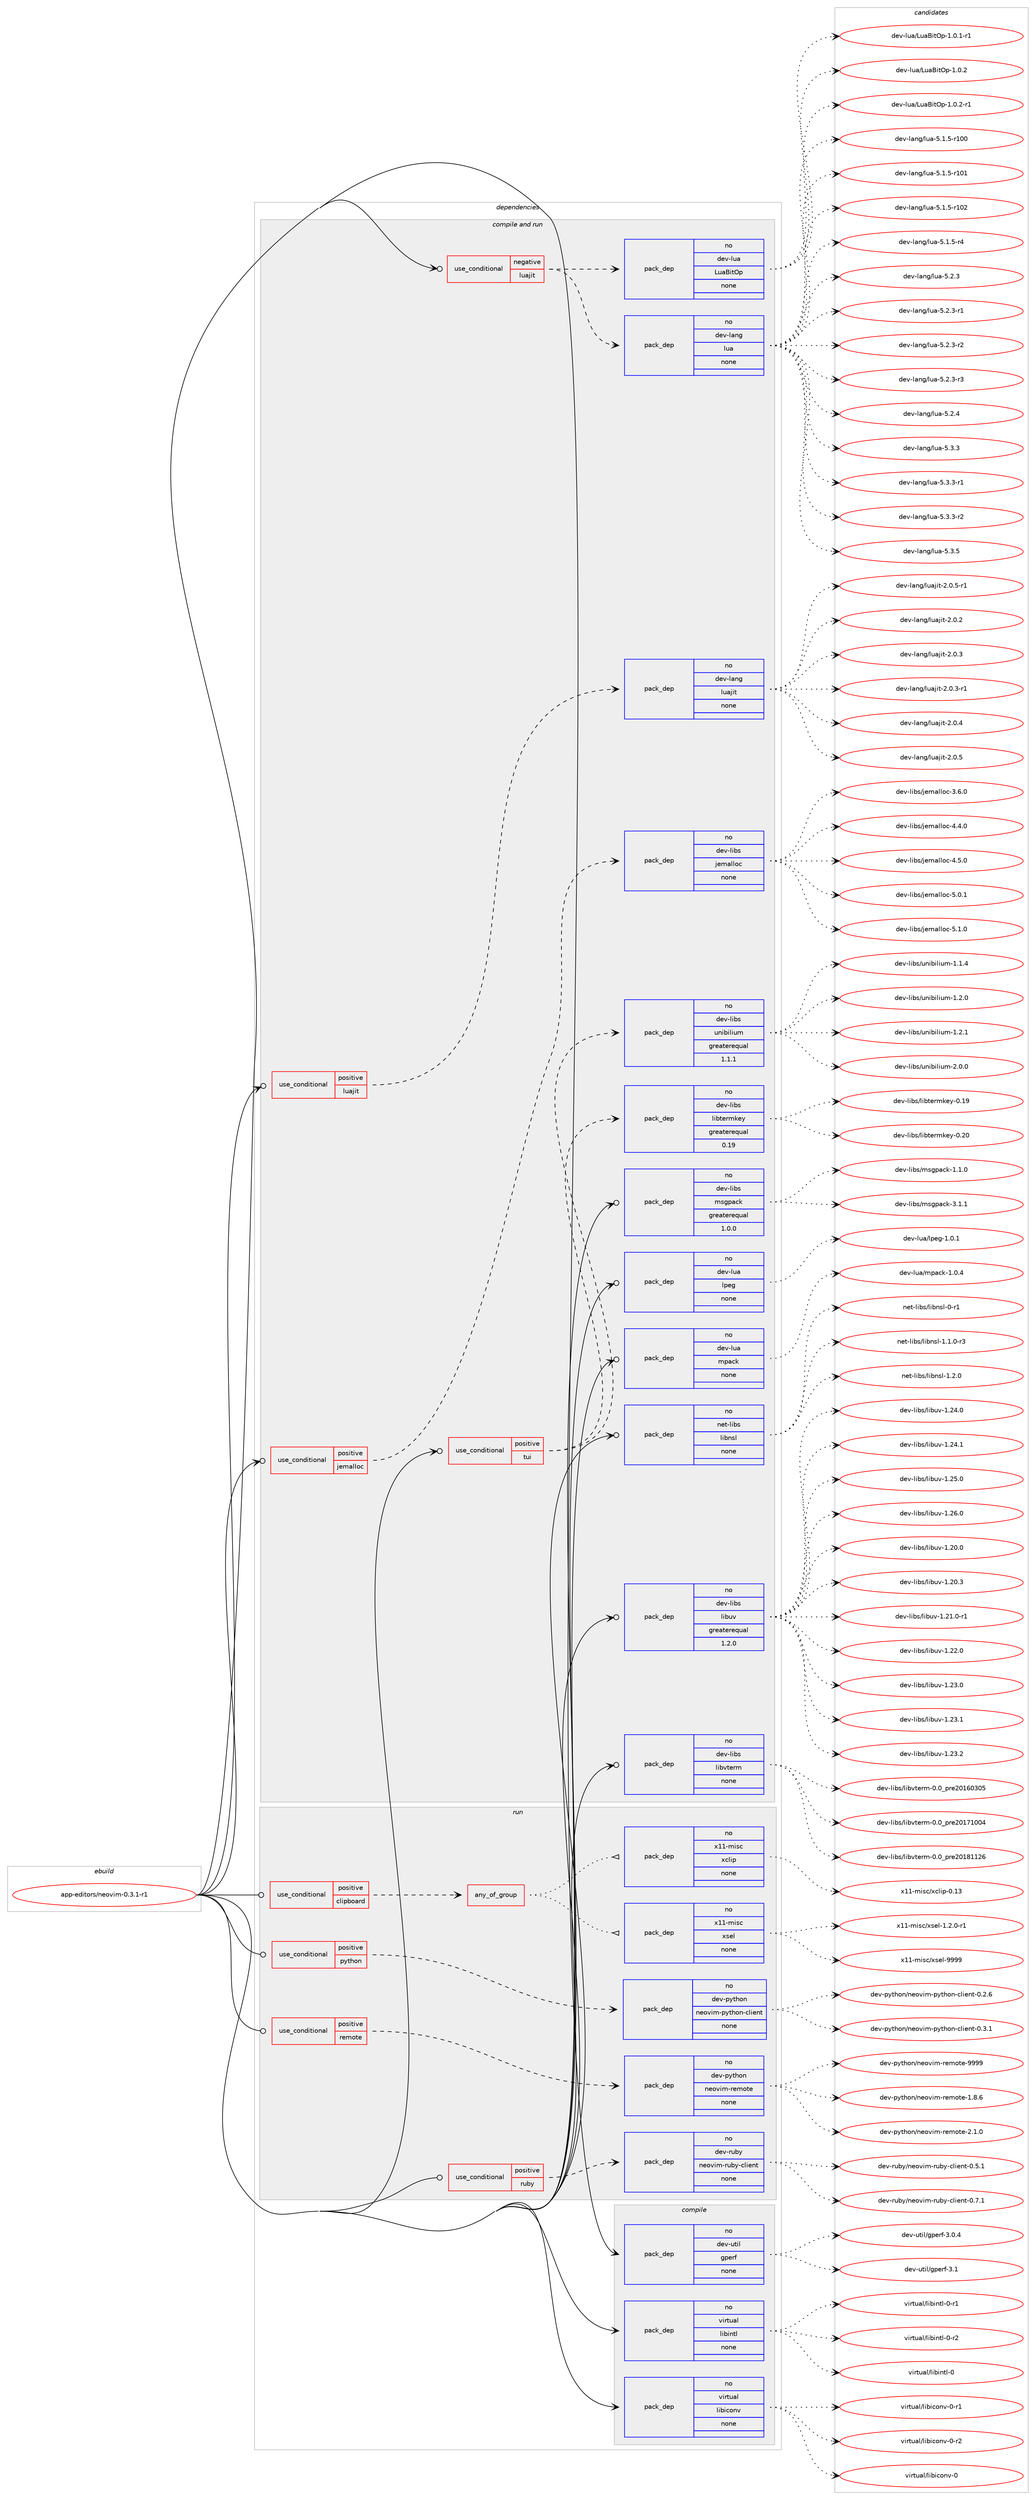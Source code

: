 digraph prolog {

# *************
# Graph options
# *************

newrank=true;
concentrate=true;
compound=true;
graph [rankdir=LR,fontname=Helvetica,fontsize=10,ranksep=1.5];#, ranksep=2.5, nodesep=0.2];
edge  [arrowhead=vee];
node  [fontname=Helvetica,fontsize=10];

# **********
# The ebuild
# **********

subgraph cluster_leftcol {
color=gray;
rank=same;
label=<<i>ebuild</i>>;
id [label="app-editors/neovim-0.3.1-r1", color=red, width=4, href="../app-editors/neovim-0.3.1-r1.svg"];
}

# ****************
# The dependencies
# ****************

subgraph cluster_midcol {
color=gray;
label=<<i>dependencies</i>>;
subgraph cluster_compile {
fillcolor="#eeeeee";
style=filled;
label=<<i>compile</i>>;
subgraph pack912141 {
dependency1281054 [label=<<TABLE BORDER="0" CELLBORDER="1" CELLSPACING="0" CELLPADDING="4" WIDTH="220"><TR><TD ROWSPAN="6" CELLPADDING="30">pack_dep</TD></TR><TR><TD WIDTH="110">no</TD></TR><TR><TD>dev-util</TD></TR><TR><TD>gperf</TD></TR><TR><TD>none</TD></TR><TR><TD></TD></TR></TABLE>>, shape=none, color=blue];
}
id:e -> dependency1281054:w [weight=20,style="solid",arrowhead="vee"];
subgraph pack912142 {
dependency1281055 [label=<<TABLE BORDER="0" CELLBORDER="1" CELLSPACING="0" CELLPADDING="4" WIDTH="220"><TR><TD ROWSPAN="6" CELLPADDING="30">pack_dep</TD></TR><TR><TD WIDTH="110">no</TD></TR><TR><TD>virtual</TD></TR><TR><TD>libiconv</TD></TR><TR><TD>none</TD></TR><TR><TD></TD></TR></TABLE>>, shape=none, color=blue];
}
id:e -> dependency1281055:w [weight=20,style="solid",arrowhead="vee"];
subgraph pack912143 {
dependency1281056 [label=<<TABLE BORDER="0" CELLBORDER="1" CELLSPACING="0" CELLPADDING="4" WIDTH="220"><TR><TD ROWSPAN="6" CELLPADDING="30">pack_dep</TD></TR><TR><TD WIDTH="110">no</TD></TR><TR><TD>virtual</TD></TR><TR><TD>libintl</TD></TR><TR><TD>none</TD></TR><TR><TD></TD></TR></TABLE>>, shape=none, color=blue];
}
id:e -> dependency1281056:w [weight=20,style="solid",arrowhead="vee"];
}
subgraph cluster_compileandrun {
fillcolor="#eeeeee";
style=filled;
label=<<i>compile and run</i>>;
subgraph cond348982 {
dependency1281057 [label=<<TABLE BORDER="0" CELLBORDER="1" CELLSPACING="0" CELLPADDING="4"><TR><TD ROWSPAN="3" CELLPADDING="10">use_conditional</TD></TR><TR><TD>negative</TD></TR><TR><TD>luajit</TD></TR></TABLE>>, shape=none, color=red];
subgraph pack912144 {
dependency1281058 [label=<<TABLE BORDER="0" CELLBORDER="1" CELLSPACING="0" CELLPADDING="4" WIDTH="220"><TR><TD ROWSPAN="6" CELLPADDING="30">pack_dep</TD></TR><TR><TD WIDTH="110">no</TD></TR><TR><TD>dev-lang</TD></TR><TR><TD>lua</TD></TR><TR><TD>none</TD></TR><TR><TD></TD></TR></TABLE>>, shape=none, color=blue];
}
dependency1281057:e -> dependency1281058:w [weight=20,style="dashed",arrowhead="vee"];
subgraph pack912145 {
dependency1281059 [label=<<TABLE BORDER="0" CELLBORDER="1" CELLSPACING="0" CELLPADDING="4" WIDTH="220"><TR><TD ROWSPAN="6" CELLPADDING="30">pack_dep</TD></TR><TR><TD WIDTH="110">no</TD></TR><TR><TD>dev-lua</TD></TR><TR><TD>LuaBitOp</TD></TR><TR><TD>none</TD></TR><TR><TD></TD></TR></TABLE>>, shape=none, color=blue];
}
dependency1281057:e -> dependency1281059:w [weight=20,style="dashed",arrowhead="vee"];
}
id:e -> dependency1281057:w [weight=20,style="solid",arrowhead="odotvee"];
subgraph cond348983 {
dependency1281060 [label=<<TABLE BORDER="0" CELLBORDER="1" CELLSPACING="0" CELLPADDING="4"><TR><TD ROWSPAN="3" CELLPADDING="10">use_conditional</TD></TR><TR><TD>positive</TD></TR><TR><TD>jemalloc</TD></TR></TABLE>>, shape=none, color=red];
subgraph pack912146 {
dependency1281061 [label=<<TABLE BORDER="0" CELLBORDER="1" CELLSPACING="0" CELLPADDING="4" WIDTH="220"><TR><TD ROWSPAN="6" CELLPADDING="30">pack_dep</TD></TR><TR><TD WIDTH="110">no</TD></TR><TR><TD>dev-libs</TD></TR><TR><TD>jemalloc</TD></TR><TR><TD>none</TD></TR><TR><TD></TD></TR></TABLE>>, shape=none, color=blue];
}
dependency1281060:e -> dependency1281061:w [weight=20,style="dashed",arrowhead="vee"];
}
id:e -> dependency1281060:w [weight=20,style="solid",arrowhead="odotvee"];
subgraph cond348984 {
dependency1281062 [label=<<TABLE BORDER="0" CELLBORDER="1" CELLSPACING="0" CELLPADDING="4"><TR><TD ROWSPAN="3" CELLPADDING="10">use_conditional</TD></TR><TR><TD>positive</TD></TR><TR><TD>luajit</TD></TR></TABLE>>, shape=none, color=red];
subgraph pack912147 {
dependency1281063 [label=<<TABLE BORDER="0" CELLBORDER="1" CELLSPACING="0" CELLPADDING="4" WIDTH="220"><TR><TD ROWSPAN="6" CELLPADDING="30">pack_dep</TD></TR><TR><TD WIDTH="110">no</TD></TR><TR><TD>dev-lang</TD></TR><TR><TD>luajit</TD></TR><TR><TD>none</TD></TR><TR><TD></TD></TR></TABLE>>, shape=none, color=blue];
}
dependency1281062:e -> dependency1281063:w [weight=20,style="dashed",arrowhead="vee"];
}
id:e -> dependency1281062:w [weight=20,style="solid",arrowhead="odotvee"];
subgraph cond348985 {
dependency1281064 [label=<<TABLE BORDER="0" CELLBORDER="1" CELLSPACING="0" CELLPADDING="4"><TR><TD ROWSPAN="3" CELLPADDING="10">use_conditional</TD></TR><TR><TD>positive</TD></TR><TR><TD>tui</TD></TR></TABLE>>, shape=none, color=red];
subgraph pack912148 {
dependency1281065 [label=<<TABLE BORDER="0" CELLBORDER="1" CELLSPACING="0" CELLPADDING="4" WIDTH="220"><TR><TD ROWSPAN="6" CELLPADDING="30">pack_dep</TD></TR><TR><TD WIDTH="110">no</TD></TR><TR><TD>dev-libs</TD></TR><TR><TD>libtermkey</TD></TR><TR><TD>greaterequal</TD></TR><TR><TD>0.19</TD></TR></TABLE>>, shape=none, color=blue];
}
dependency1281064:e -> dependency1281065:w [weight=20,style="dashed",arrowhead="vee"];
subgraph pack912149 {
dependency1281066 [label=<<TABLE BORDER="0" CELLBORDER="1" CELLSPACING="0" CELLPADDING="4" WIDTH="220"><TR><TD ROWSPAN="6" CELLPADDING="30">pack_dep</TD></TR><TR><TD WIDTH="110">no</TD></TR><TR><TD>dev-libs</TD></TR><TR><TD>unibilium</TD></TR><TR><TD>greaterequal</TD></TR><TR><TD>1.1.1</TD></TR></TABLE>>, shape=none, color=blue];
}
dependency1281064:e -> dependency1281066:w [weight=20,style="dashed",arrowhead="vee"];
}
id:e -> dependency1281064:w [weight=20,style="solid",arrowhead="odotvee"];
subgraph pack912150 {
dependency1281067 [label=<<TABLE BORDER="0" CELLBORDER="1" CELLSPACING="0" CELLPADDING="4" WIDTH="220"><TR><TD ROWSPAN="6" CELLPADDING="30">pack_dep</TD></TR><TR><TD WIDTH="110">no</TD></TR><TR><TD>dev-libs</TD></TR><TR><TD>libuv</TD></TR><TR><TD>greaterequal</TD></TR><TR><TD>1.2.0</TD></TR></TABLE>>, shape=none, color=blue];
}
id:e -> dependency1281067:w [weight=20,style="solid",arrowhead="odotvee"];
subgraph pack912151 {
dependency1281068 [label=<<TABLE BORDER="0" CELLBORDER="1" CELLSPACING="0" CELLPADDING="4" WIDTH="220"><TR><TD ROWSPAN="6" CELLPADDING="30">pack_dep</TD></TR><TR><TD WIDTH="110">no</TD></TR><TR><TD>dev-libs</TD></TR><TR><TD>libvterm</TD></TR><TR><TD>none</TD></TR><TR><TD></TD></TR></TABLE>>, shape=none, color=blue];
}
id:e -> dependency1281068:w [weight=20,style="solid",arrowhead="odotvee"];
subgraph pack912152 {
dependency1281069 [label=<<TABLE BORDER="0" CELLBORDER="1" CELLSPACING="0" CELLPADDING="4" WIDTH="220"><TR><TD ROWSPAN="6" CELLPADDING="30">pack_dep</TD></TR><TR><TD WIDTH="110">no</TD></TR><TR><TD>dev-libs</TD></TR><TR><TD>msgpack</TD></TR><TR><TD>greaterequal</TD></TR><TR><TD>1.0.0</TD></TR></TABLE>>, shape=none, color=blue];
}
id:e -> dependency1281069:w [weight=20,style="solid",arrowhead="odotvee"];
subgraph pack912153 {
dependency1281070 [label=<<TABLE BORDER="0" CELLBORDER="1" CELLSPACING="0" CELLPADDING="4" WIDTH="220"><TR><TD ROWSPAN="6" CELLPADDING="30">pack_dep</TD></TR><TR><TD WIDTH="110">no</TD></TR><TR><TD>dev-lua</TD></TR><TR><TD>lpeg</TD></TR><TR><TD>none</TD></TR><TR><TD></TD></TR></TABLE>>, shape=none, color=blue];
}
id:e -> dependency1281070:w [weight=20,style="solid",arrowhead="odotvee"];
subgraph pack912154 {
dependency1281071 [label=<<TABLE BORDER="0" CELLBORDER="1" CELLSPACING="0" CELLPADDING="4" WIDTH="220"><TR><TD ROWSPAN="6" CELLPADDING="30">pack_dep</TD></TR><TR><TD WIDTH="110">no</TD></TR><TR><TD>dev-lua</TD></TR><TR><TD>mpack</TD></TR><TR><TD>none</TD></TR><TR><TD></TD></TR></TABLE>>, shape=none, color=blue];
}
id:e -> dependency1281071:w [weight=20,style="solid",arrowhead="odotvee"];
subgraph pack912155 {
dependency1281072 [label=<<TABLE BORDER="0" CELLBORDER="1" CELLSPACING="0" CELLPADDING="4" WIDTH="220"><TR><TD ROWSPAN="6" CELLPADDING="30">pack_dep</TD></TR><TR><TD WIDTH="110">no</TD></TR><TR><TD>net-libs</TD></TR><TR><TD>libnsl</TD></TR><TR><TD>none</TD></TR><TR><TD></TD></TR></TABLE>>, shape=none, color=blue];
}
id:e -> dependency1281072:w [weight=20,style="solid",arrowhead="odotvee"];
}
subgraph cluster_run {
fillcolor="#eeeeee";
style=filled;
label=<<i>run</i>>;
subgraph cond348986 {
dependency1281073 [label=<<TABLE BORDER="0" CELLBORDER="1" CELLSPACING="0" CELLPADDING="4"><TR><TD ROWSPAN="3" CELLPADDING="10">use_conditional</TD></TR><TR><TD>positive</TD></TR><TR><TD>clipboard</TD></TR></TABLE>>, shape=none, color=red];
subgraph any19403 {
dependency1281074 [label=<<TABLE BORDER="0" CELLBORDER="1" CELLSPACING="0" CELLPADDING="4"><TR><TD CELLPADDING="10">any_of_group</TD></TR></TABLE>>, shape=none, color=red];subgraph pack912156 {
dependency1281075 [label=<<TABLE BORDER="0" CELLBORDER="1" CELLSPACING="0" CELLPADDING="4" WIDTH="220"><TR><TD ROWSPAN="6" CELLPADDING="30">pack_dep</TD></TR><TR><TD WIDTH="110">no</TD></TR><TR><TD>x11-misc</TD></TR><TR><TD>xsel</TD></TR><TR><TD>none</TD></TR><TR><TD></TD></TR></TABLE>>, shape=none, color=blue];
}
dependency1281074:e -> dependency1281075:w [weight=20,style="dotted",arrowhead="oinv"];
subgraph pack912157 {
dependency1281076 [label=<<TABLE BORDER="0" CELLBORDER="1" CELLSPACING="0" CELLPADDING="4" WIDTH="220"><TR><TD ROWSPAN="6" CELLPADDING="30">pack_dep</TD></TR><TR><TD WIDTH="110">no</TD></TR><TR><TD>x11-misc</TD></TR><TR><TD>xclip</TD></TR><TR><TD>none</TD></TR><TR><TD></TD></TR></TABLE>>, shape=none, color=blue];
}
dependency1281074:e -> dependency1281076:w [weight=20,style="dotted",arrowhead="oinv"];
}
dependency1281073:e -> dependency1281074:w [weight=20,style="dashed",arrowhead="vee"];
}
id:e -> dependency1281073:w [weight=20,style="solid",arrowhead="odot"];
subgraph cond348987 {
dependency1281077 [label=<<TABLE BORDER="0" CELLBORDER="1" CELLSPACING="0" CELLPADDING="4"><TR><TD ROWSPAN="3" CELLPADDING="10">use_conditional</TD></TR><TR><TD>positive</TD></TR><TR><TD>python</TD></TR></TABLE>>, shape=none, color=red];
subgraph pack912158 {
dependency1281078 [label=<<TABLE BORDER="0" CELLBORDER="1" CELLSPACING="0" CELLPADDING="4" WIDTH="220"><TR><TD ROWSPAN="6" CELLPADDING="30">pack_dep</TD></TR><TR><TD WIDTH="110">no</TD></TR><TR><TD>dev-python</TD></TR><TR><TD>neovim-python-client</TD></TR><TR><TD>none</TD></TR><TR><TD></TD></TR></TABLE>>, shape=none, color=blue];
}
dependency1281077:e -> dependency1281078:w [weight=20,style="dashed",arrowhead="vee"];
}
id:e -> dependency1281077:w [weight=20,style="solid",arrowhead="odot"];
subgraph cond348988 {
dependency1281079 [label=<<TABLE BORDER="0" CELLBORDER="1" CELLSPACING="0" CELLPADDING="4"><TR><TD ROWSPAN="3" CELLPADDING="10">use_conditional</TD></TR><TR><TD>positive</TD></TR><TR><TD>remote</TD></TR></TABLE>>, shape=none, color=red];
subgraph pack912159 {
dependency1281080 [label=<<TABLE BORDER="0" CELLBORDER="1" CELLSPACING="0" CELLPADDING="4" WIDTH="220"><TR><TD ROWSPAN="6" CELLPADDING="30">pack_dep</TD></TR><TR><TD WIDTH="110">no</TD></TR><TR><TD>dev-python</TD></TR><TR><TD>neovim-remote</TD></TR><TR><TD>none</TD></TR><TR><TD></TD></TR></TABLE>>, shape=none, color=blue];
}
dependency1281079:e -> dependency1281080:w [weight=20,style="dashed",arrowhead="vee"];
}
id:e -> dependency1281079:w [weight=20,style="solid",arrowhead="odot"];
subgraph cond348989 {
dependency1281081 [label=<<TABLE BORDER="0" CELLBORDER="1" CELLSPACING="0" CELLPADDING="4"><TR><TD ROWSPAN="3" CELLPADDING="10">use_conditional</TD></TR><TR><TD>positive</TD></TR><TR><TD>ruby</TD></TR></TABLE>>, shape=none, color=red];
subgraph pack912160 {
dependency1281082 [label=<<TABLE BORDER="0" CELLBORDER="1" CELLSPACING="0" CELLPADDING="4" WIDTH="220"><TR><TD ROWSPAN="6" CELLPADDING="30">pack_dep</TD></TR><TR><TD WIDTH="110">no</TD></TR><TR><TD>dev-ruby</TD></TR><TR><TD>neovim-ruby-client</TD></TR><TR><TD>none</TD></TR><TR><TD></TD></TR></TABLE>>, shape=none, color=blue];
}
dependency1281081:e -> dependency1281082:w [weight=20,style="dashed",arrowhead="vee"];
}
id:e -> dependency1281081:w [weight=20,style="solid",arrowhead="odot"];
}
}

# **************
# The candidates
# **************

subgraph cluster_choices {
rank=same;
color=gray;
label=<<i>candidates</i>>;

subgraph choice912141 {
color=black;
nodesep=1;
choice1001011184511711610510847103112101114102455146484652 [label="dev-util/gperf-3.0.4", color=red, width=4,href="../dev-util/gperf-3.0.4.svg"];
choice100101118451171161051084710311210111410245514649 [label="dev-util/gperf-3.1", color=red, width=4,href="../dev-util/gperf-3.1.svg"];
dependency1281054:e -> choice1001011184511711610510847103112101114102455146484652:w [style=dotted,weight="100"];
dependency1281054:e -> choice100101118451171161051084710311210111410245514649:w [style=dotted,weight="100"];
}
subgraph choice912142 {
color=black;
nodesep=1;
choice118105114116117971084710810598105991111101184548 [label="virtual/libiconv-0", color=red, width=4,href="../virtual/libiconv-0.svg"];
choice1181051141161179710847108105981059911111011845484511449 [label="virtual/libiconv-0-r1", color=red, width=4,href="../virtual/libiconv-0-r1.svg"];
choice1181051141161179710847108105981059911111011845484511450 [label="virtual/libiconv-0-r2", color=red, width=4,href="../virtual/libiconv-0-r2.svg"];
dependency1281055:e -> choice118105114116117971084710810598105991111101184548:w [style=dotted,weight="100"];
dependency1281055:e -> choice1181051141161179710847108105981059911111011845484511449:w [style=dotted,weight="100"];
dependency1281055:e -> choice1181051141161179710847108105981059911111011845484511450:w [style=dotted,weight="100"];
}
subgraph choice912143 {
color=black;
nodesep=1;
choice1181051141161179710847108105981051101161084548 [label="virtual/libintl-0", color=red, width=4,href="../virtual/libintl-0.svg"];
choice11810511411611797108471081059810511011610845484511449 [label="virtual/libintl-0-r1", color=red, width=4,href="../virtual/libintl-0-r1.svg"];
choice11810511411611797108471081059810511011610845484511450 [label="virtual/libintl-0-r2", color=red, width=4,href="../virtual/libintl-0-r2.svg"];
dependency1281056:e -> choice1181051141161179710847108105981051101161084548:w [style=dotted,weight="100"];
dependency1281056:e -> choice11810511411611797108471081059810511011610845484511449:w [style=dotted,weight="100"];
dependency1281056:e -> choice11810511411611797108471081059810511011610845484511450:w [style=dotted,weight="100"];
}
subgraph choice912144 {
color=black;
nodesep=1;
choice1001011184510897110103471081179745534649465345114494848 [label="dev-lang/lua-5.1.5-r100", color=red, width=4,href="../dev-lang/lua-5.1.5-r100.svg"];
choice1001011184510897110103471081179745534649465345114494849 [label="dev-lang/lua-5.1.5-r101", color=red, width=4,href="../dev-lang/lua-5.1.5-r101.svg"];
choice1001011184510897110103471081179745534649465345114494850 [label="dev-lang/lua-5.1.5-r102", color=red, width=4,href="../dev-lang/lua-5.1.5-r102.svg"];
choice100101118451089711010347108117974553464946534511452 [label="dev-lang/lua-5.1.5-r4", color=red, width=4,href="../dev-lang/lua-5.1.5-r4.svg"];
choice10010111845108971101034710811797455346504651 [label="dev-lang/lua-5.2.3", color=red, width=4,href="../dev-lang/lua-5.2.3.svg"];
choice100101118451089711010347108117974553465046514511449 [label="dev-lang/lua-5.2.3-r1", color=red, width=4,href="../dev-lang/lua-5.2.3-r1.svg"];
choice100101118451089711010347108117974553465046514511450 [label="dev-lang/lua-5.2.3-r2", color=red, width=4,href="../dev-lang/lua-5.2.3-r2.svg"];
choice100101118451089711010347108117974553465046514511451 [label="dev-lang/lua-5.2.3-r3", color=red, width=4,href="../dev-lang/lua-5.2.3-r3.svg"];
choice10010111845108971101034710811797455346504652 [label="dev-lang/lua-5.2.4", color=red, width=4,href="../dev-lang/lua-5.2.4.svg"];
choice10010111845108971101034710811797455346514651 [label="dev-lang/lua-5.3.3", color=red, width=4,href="../dev-lang/lua-5.3.3.svg"];
choice100101118451089711010347108117974553465146514511449 [label="dev-lang/lua-5.3.3-r1", color=red, width=4,href="../dev-lang/lua-5.3.3-r1.svg"];
choice100101118451089711010347108117974553465146514511450 [label="dev-lang/lua-5.3.3-r2", color=red, width=4,href="../dev-lang/lua-5.3.3-r2.svg"];
choice10010111845108971101034710811797455346514653 [label="dev-lang/lua-5.3.5", color=red, width=4,href="../dev-lang/lua-5.3.5.svg"];
dependency1281058:e -> choice1001011184510897110103471081179745534649465345114494848:w [style=dotted,weight="100"];
dependency1281058:e -> choice1001011184510897110103471081179745534649465345114494849:w [style=dotted,weight="100"];
dependency1281058:e -> choice1001011184510897110103471081179745534649465345114494850:w [style=dotted,weight="100"];
dependency1281058:e -> choice100101118451089711010347108117974553464946534511452:w [style=dotted,weight="100"];
dependency1281058:e -> choice10010111845108971101034710811797455346504651:w [style=dotted,weight="100"];
dependency1281058:e -> choice100101118451089711010347108117974553465046514511449:w [style=dotted,weight="100"];
dependency1281058:e -> choice100101118451089711010347108117974553465046514511450:w [style=dotted,weight="100"];
dependency1281058:e -> choice100101118451089711010347108117974553465046514511451:w [style=dotted,weight="100"];
dependency1281058:e -> choice10010111845108971101034710811797455346504652:w [style=dotted,weight="100"];
dependency1281058:e -> choice10010111845108971101034710811797455346514651:w [style=dotted,weight="100"];
dependency1281058:e -> choice100101118451089711010347108117974553465146514511449:w [style=dotted,weight="100"];
dependency1281058:e -> choice100101118451089711010347108117974553465146514511450:w [style=dotted,weight="100"];
dependency1281058:e -> choice10010111845108971101034710811797455346514653:w [style=dotted,weight="100"];
}
subgraph choice912145 {
color=black;
nodesep=1;
choice100101118451081179747761179766105116791124549464846494511449 [label="dev-lua/LuaBitOp-1.0.1-r1", color=red, width=4,href="../dev-lua/LuaBitOp-1.0.1-r1.svg"];
choice10010111845108117974776117976610511679112454946484650 [label="dev-lua/LuaBitOp-1.0.2", color=red, width=4,href="../dev-lua/LuaBitOp-1.0.2.svg"];
choice100101118451081179747761179766105116791124549464846504511449 [label="dev-lua/LuaBitOp-1.0.2-r1", color=red, width=4,href="../dev-lua/LuaBitOp-1.0.2-r1.svg"];
dependency1281059:e -> choice100101118451081179747761179766105116791124549464846494511449:w [style=dotted,weight="100"];
dependency1281059:e -> choice10010111845108117974776117976610511679112454946484650:w [style=dotted,weight="100"];
dependency1281059:e -> choice100101118451081179747761179766105116791124549464846504511449:w [style=dotted,weight="100"];
}
subgraph choice912146 {
color=black;
nodesep=1;
choice1001011184510810598115471061011099710810811199455146544648 [label="dev-libs/jemalloc-3.6.0", color=red, width=4,href="../dev-libs/jemalloc-3.6.0.svg"];
choice1001011184510810598115471061011099710810811199455246524648 [label="dev-libs/jemalloc-4.4.0", color=red, width=4,href="../dev-libs/jemalloc-4.4.0.svg"];
choice1001011184510810598115471061011099710810811199455246534648 [label="dev-libs/jemalloc-4.5.0", color=red, width=4,href="../dev-libs/jemalloc-4.5.0.svg"];
choice1001011184510810598115471061011099710810811199455346484649 [label="dev-libs/jemalloc-5.0.1", color=red, width=4,href="../dev-libs/jemalloc-5.0.1.svg"];
choice1001011184510810598115471061011099710810811199455346494648 [label="dev-libs/jemalloc-5.1.0", color=red, width=4,href="../dev-libs/jemalloc-5.1.0.svg"];
dependency1281061:e -> choice1001011184510810598115471061011099710810811199455146544648:w [style=dotted,weight="100"];
dependency1281061:e -> choice1001011184510810598115471061011099710810811199455246524648:w [style=dotted,weight="100"];
dependency1281061:e -> choice1001011184510810598115471061011099710810811199455246534648:w [style=dotted,weight="100"];
dependency1281061:e -> choice1001011184510810598115471061011099710810811199455346484649:w [style=dotted,weight="100"];
dependency1281061:e -> choice1001011184510810598115471061011099710810811199455346494648:w [style=dotted,weight="100"];
}
subgraph choice912147 {
color=black;
nodesep=1;
choice10010111845108971101034710811797106105116455046484650 [label="dev-lang/luajit-2.0.2", color=red, width=4,href="../dev-lang/luajit-2.0.2.svg"];
choice10010111845108971101034710811797106105116455046484651 [label="dev-lang/luajit-2.0.3", color=red, width=4,href="../dev-lang/luajit-2.0.3.svg"];
choice100101118451089711010347108117971061051164550464846514511449 [label="dev-lang/luajit-2.0.3-r1", color=red, width=4,href="../dev-lang/luajit-2.0.3-r1.svg"];
choice10010111845108971101034710811797106105116455046484652 [label="dev-lang/luajit-2.0.4", color=red, width=4,href="../dev-lang/luajit-2.0.4.svg"];
choice10010111845108971101034710811797106105116455046484653 [label="dev-lang/luajit-2.0.5", color=red, width=4,href="../dev-lang/luajit-2.0.5.svg"];
choice100101118451089711010347108117971061051164550464846534511449 [label="dev-lang/luajit-2.0.5-r1", color=red, width=4,href="../dev-lang/luajit-2.0.5-r1.svg"];
dependency1281063:e -> choice10010111845108971101034710811797106105116455046484650:w [style=dotted,weight="100"];
dependency1281063:e -> choice10010111845108971101034710811797106105116455046484651:w [style=dotted,weight="100"];
dependency1281063:e -> choice100101118451089711010347108117971061051164550464846514511449:w [style=dotted,weight="100"];
dependency1281063:e -> choice10010111845108971101034710811797106105116455046484652:w [style=dotted,weight="100"];
dependency1281063:e -> choice10010111845108971101034710811797106105116455046484653:w [style=dotted,weight="100"];
dependency1281063:e -> choice100101118451089711010347108117971061051164550464846534511449:w [style=dotted,weight="100"];
}
subgraph choice912148 {
color=black;
nodesep=1;
choice100101118451081059811547108105981161011141091071011214548464957 [label="dev-libs/libtermkey-0.19", color=red, width=4,href="../dev-libs/libtermkey-0.19.svg"];
choice100101118451081059811547108105981161011141091071011214548465048 [label="dev-libs/libtermkey-0.20", color=red, width=4,href="../dev-libs/libtermkey-0.20.svg"];
dependency1281065:e -> choice100101118451081059811547108105981161011141091071011214548464957:w [style=dotted,weight="100"];
dependency1281065:e -> choice100101118451081059811547108105981161011141091071011214548465048:w [style=dotted,weight="100"];
}
subgraph choice912149 {
color=black;
nodesep=1;
choice10010111845108105981154711711010598105108105117109454946494652 [label="dev-libs/unibilium-1.1.4", color=red, width=4,href="../dev-libs/unibilium-1.1.4.svg"];
choice10010111845108105981154711711010598105108105117109454946504648 [label="dev-libs/unibilium-1.2.0", color=red, width=4,href="../dev-libs/unibilium-1.2.0.svg"];
choice10010111845108105981154711711010598105108105117109454946504649 [label="dev-libs/unibilium-1.2.1", color=red, width=4,href="../dev-libs/unibilium-1.2.1.svg"];
choice10010111845108105981154711711010598105108105117109455046484648 [label="dev-libs/unibilium-2.0.0", color=red, width=4,href="../dev-libs/unibilium-2.0.0.svg"];
dependency1281066:e -> choice10010111845108105981154711711010598105108105117109454946494652:w [style=dotted,weight="100"];
dependency1281066:e -> choice10010111845108105981154711711010598105108105117109454946504648:w [style=dotted,weight="100"];
dependency1281066:e -> choice10010111845108105981154711711010598105108105117109454946504649:w [style=dotted,weight="100"];
dependency1281066:e -> choice10010111845108105981154711711010598105108105117109455046484648:w [style=dotted,weight="100"];
}
subgraph choice912150 {
color=black;
nodesep=1;
choice1001011184510810598115471081059811711845494650484648 [label="dev-libs/libuv-1.20.0", color=red, width=4,href="../dev-libs/libuv-1.20.0.svg"];
choice1001011184510810598115471081059811711845494650484651 [label="dev-libs/libuv-1.20.3", color=red, width=4,href="../dev-libs/libuv-1.20.3.svg"];
choice10010111845108105981154710810598117118454946504946484511449 [label="dev-libs/libuv-1.21.0-r1", color=red, width=4,href="../dev-libs/libuv-1.21.0-r1.svg"];
choice1001011184510810598115471081059811711845494650504648 [label="dev-libs/libuv-1.22.0", color=red, width=4,href="../dev-libs/libuv-1.22.0.svg"];
choice1001011184510810598115471081059811711845494650514648 [label="dev-libs/libuv-1.23.0", color=red, width=4,href="../dev-libs/libuv-1.23.0.svg"];
choice1001011184510810598115471081059811711845494650514649 [label="dev-libs/libuv-1.23.1", color=red, width=4,href="../dev-libs/libuv-1.23.1.svg"];
choice1001011184510810598115471081059811711845494650514650 [label="dev-libs/libuv-1.23.2", color=red, width=4,href="../dev-libs/libuv-1.23.2.svg"];
choice1001011184510810598115471081059811711845494650524648 [label="dev-libs/libuv-1.24.0", color=red, width=4,href="../dev-libs/libuv-1.24.0.svg"];
choice1001011184510810598115471081059811711845494650524649 [label="dev-libs/libuv-1.24.1", color=red, width=4,href="../dev-libs/libuv-1.24.1.svg"];
choice1001011184510810598115471081059811711845494650534648 [label="dev-libs/libuv-1.25.0", color=red, width=4,href="../dev-libs/libuv-1.25.0.svg"];
choice1001011184510810598115471081059811711845494650544648 [label="dev-libs/libuv-1.26.0", color=red, width=4,href="../dev-libs/libuv-1.26.0.svg"];
dependency1281067:e -> choice1001011184510810598115471081059811711845494650484648:w [style=dotted,weight="100"];
dependency1281067:e -> choice1001011184510810598115471081059811711845494650484651:w [style=dotted,weight="100"];
dependency1281067:e -> choice10010111845108105981154710810598117118454946504946484511449:w [style=dotted,weight="100"];
dependency1281067:e -> choice1001011184510810598115471081059811711845494650504648:w [style=dotted,weight="100"];
dependency1281067:e -> choice1001011184510810598115471081059811711845494650514648:w [style=dotted,weight="100"];
dependency1281067:e -> choice1001011184510810598115471081059811711845494650514649:w [style=dotted,weight="100"];
dependency1281067:e -> choice1001011184510810598115471081059811711845494650514650:w [style=dotted,weight="100"];
dependency1281067:e -> choice1001011184510810598115471081059811711845494650524648:w [style=dotted,weight="100"];
dependency1281067:e -> choice1001011184510810598115471081059811711845494650524649:w [style=dotted,weight="100"];
dependency1281067:e -> choice1001011184510810598115471081059811711845494650534648:w [style=dotted,weight="100"];
dependency1281067:e -> choice1001011184510810598115471081059811711845494650544648:w [style=dotted,weight="100"];
}
subgraph choice912151 {
color=black;
nodesep=1;
choice1001011184510810598115471081059811811610111410945484648951121141015048495448514853 [label="dev-libs/libvterm-0.0_pre20160305", color=red, width=4,href="../dev-libs/libvterm-0.0_pre20160305.svg"];
choice1001011184510810598115471081059811811610111410945484648951121141015048495549484852 [label="dev-libs/libvterm-0.0_pre20171004", color=red, width=4,href="../dev-libs/libvterm-0.0_pre20171004.svg"];
choice1001011184510810598115471081059811811610111410945484648951121141015048495649495054 [label="dev-libs/libvterm-0.0_pre20181126", color=red, width=4,href="../dev-libs/libvterm-0.0_pre20181126.svg"];
dependency1281068:e -> choice1001011184510810598115471081059811811610111410945484648951121141015048495448514853:w [style=dotted,weight="100"];
dependency1281068:e -> choice1001011184510810598115471081059811811610111410945484648951121141015048495549484852:w [style=dotted,weight="100"];
dependency1281068:e -> choice1001011184510810598115471081059811811610111410945484648951121141015048495649495054:w [style=dotted,weight="100"];
}
subgraph choice912152 {
color=black;
nodesep=1;
choice1001011184510810598115471091151031129799107454946494648 [label="dev-libs/msgpack-1.1.0", color=red, width=4,href="../dev-libs/msgpack-1.1.0.svg"];
choice1001011184510810598115471091151031129799107455146494649 [label="dev-libs/msgpack-3.1.1", color=red, width=4,href="../dev-libs/msgpack-3.1.1.svg"];
dependency1281069:e -> choice1001011184510810598115471091151031129799107454946494648:w [style=dotted,weight="100"];
dependency1281069:e -> choice1001011184510810598115471091151031129799107455146494649:w [style=dotted,weight="100"];
}
subgraph choice912153 {
color=black;
nodesep=1;
choice100101118451081179747108112101103454946484649 [label="dev-lua/lpeg-1.0.1", color=red, width=4,href="../dev-lua/lpeg-1.0.1.svg"];
dependency1281070:e -> choice100101118451081179747108112101103454946484649:w [style=dotted,weight="100"];
}
subgraph choice912154 {
color=black;
nodesep=1;
choice1001011184510811797471091129799107454946484652 [label="dev-lua/mpack-1.0.4", color=red, width=4,href="../dev-lua/mpack-1.0.4.svg"];
dependency1281071:e -> choice1001011184510811797471091129799107454946484652:w [style=dotted,weight="100"];
}
subgraph choice912155 {
color=black;
nodesep=1;
choice1101011164510810598115471081059811011510845484511449 [label="net-libs/libnsl-0-r1", color=red, width=4,href="../net-libs/libnsl-0-r1.svg"];
choice110101116451081059811547108105981101151084549464946484511451 [label="net-libs/libnsl-1.1.0-r3", color=red, width=4,href="../net-libs/libnsl-1.1.0-r3.svg"];
choice11010111645108105981154710810598110115108454946504648 [label="net-libs/libnsl-1.2.0", color=red, width=4,href="../net-libs/libnsl-1.2.0.svg"];
dependency1281072:e -> choice1101011164510810598115471081059811011510845484511449:w [style=dotted,weight="100"];
dependency1281072:e -> choice110101116451081059811547108105981101151084549464946484511451:w [style=dotted,weight="100"];
dependency1281072:e -> choice11010111645108105981154710810598110115108454946504648:w [style=dotted,weight="100"];
}
subgraph choice912156 {
color=black;
nodesep=1;
choice12049494510910511599471201151011084549465046484511449 [label="x11-misc/xsel-1.2.0-r1", color=red, width=4,href="../x11-misc/xsel-1.2.0-r1.svg"];
choice12049494510910511599471201151011084557575757 [label="x11-misc/xsel-9999", color=red, width=4,href="../x11-misc/xsel-9999.svg"];
dependency1281075:e -> choice12049494510910511599471201151011084549465046484511449:w [style=dotted,weight="100"];
dependency1281075:e -> choice12049494510910511599471201151011084557575757:w [style=dotted,weight="100"];
}
subgraph choice912157 {
color=black;
nodesep=1;
choice1204949451091051159947120991081051124548464951 [label="x11-misc/xclip-0.13", color=red, width=4,href="../x11-misc/xclip-0.13.svg"];
dependency1281076:e -> choice1204949451091051159947120991081051124548464951:w [style=dotted,weight="100"];
}
subgraph choice912158 {
color=black;
nodesep=1;
choice1001011184511212111610411111047110101111118105109451121211161041111104599108105101110116454846504654 [label="dev-python/neovim-python-client-0.2.6", color=red, width=4,href="../dev-python/neovim-python-client-0.2.6.svg"];
choice1001011184511212111610411111047110101111118105109451121211161041111104599108105101110116454846514649 [label="dev-python/neovim-python-client-0.3.1", color=red, width=4,href="../dev-python/neovim-python-client-0.3.1.svg"];
dependency1281078:e -> choice1001011184511212111610411111047110101111118105109451121211161041111104599108105101110116454846504654:w [style=dotted,weight="100"];
dependency1281078:e -> choice1001011184511212111610411111047110101111118105109451121211161041111104599108105101110116454846514649:w [style=dotted,weight="100"];
}
subgraph choice912159 {
color=black;
nodesep=1;
choice100101118451121211161041111104711010111111810510945114101109111116101454946564654 [label="dev-python/neovim-remote-1.8.6", color=red, width=4,href="../dev-python/neovim-remote-1.8.6.svg"];
choice100101118451121211161041111104711010111111810510945114101109111116101455046494648 [label="dev-python/neovim-remote-2.1.0", color=red, width=4,href="../dev-python/neovim-remote-2.1.0.svg"];
choice1001011184511212111610411111047110101111118105109451141011091111161014557575757 [label="dev-python/neovim-remote-9999", color=red, width=4,href="../dev-python/neovim-remote-9999.svg"];
dependency1281080:e -> choice100101118451121211161041111104711010111111810510945114101109111116101454946564654:w [style=dotted,weight="100"];
dependency1281080:e -> choice100101118451121211161041111104711010111111810510945114101109111116101455046494648:w [style=dotted,weight="100"];
dependency1281080:e -> choice1001011184511212111610411111047110101111118105109451141011091111161014557575757:w [style=dotted,weight="100"];
}
subgraph choice912160 {
color=black;
nodesep=1;
choice10010111845114117981214711010111111810510945114117981214599108105101110116454846534649 [label="dev-ruby/neovim-ruby-client-0.5.1", color=red, width=4,href="../dev-ruby/neovim-ruby-client-0.5.1.svg"];
choice10010111845114117981214711010111111810510945114117981214599108105101110116454846554649 [label="dev-ruby/neovim-ruby-client-0.7.1", color=red, width=4,href="../dev-ruby/neovim-ruby-client-0.7.1.svg"];
dependency1281082:e -> choice10010111845114117981214711010111111810510945114117981214599108105101110116454846534649:w [style=dotted,weight="100"];
dependency1281082:e -> choice10010111845114117981214711010111111810510945114117981214599108105101110116454846554649:w [style=dotted,weight="100"];
}
}

}
